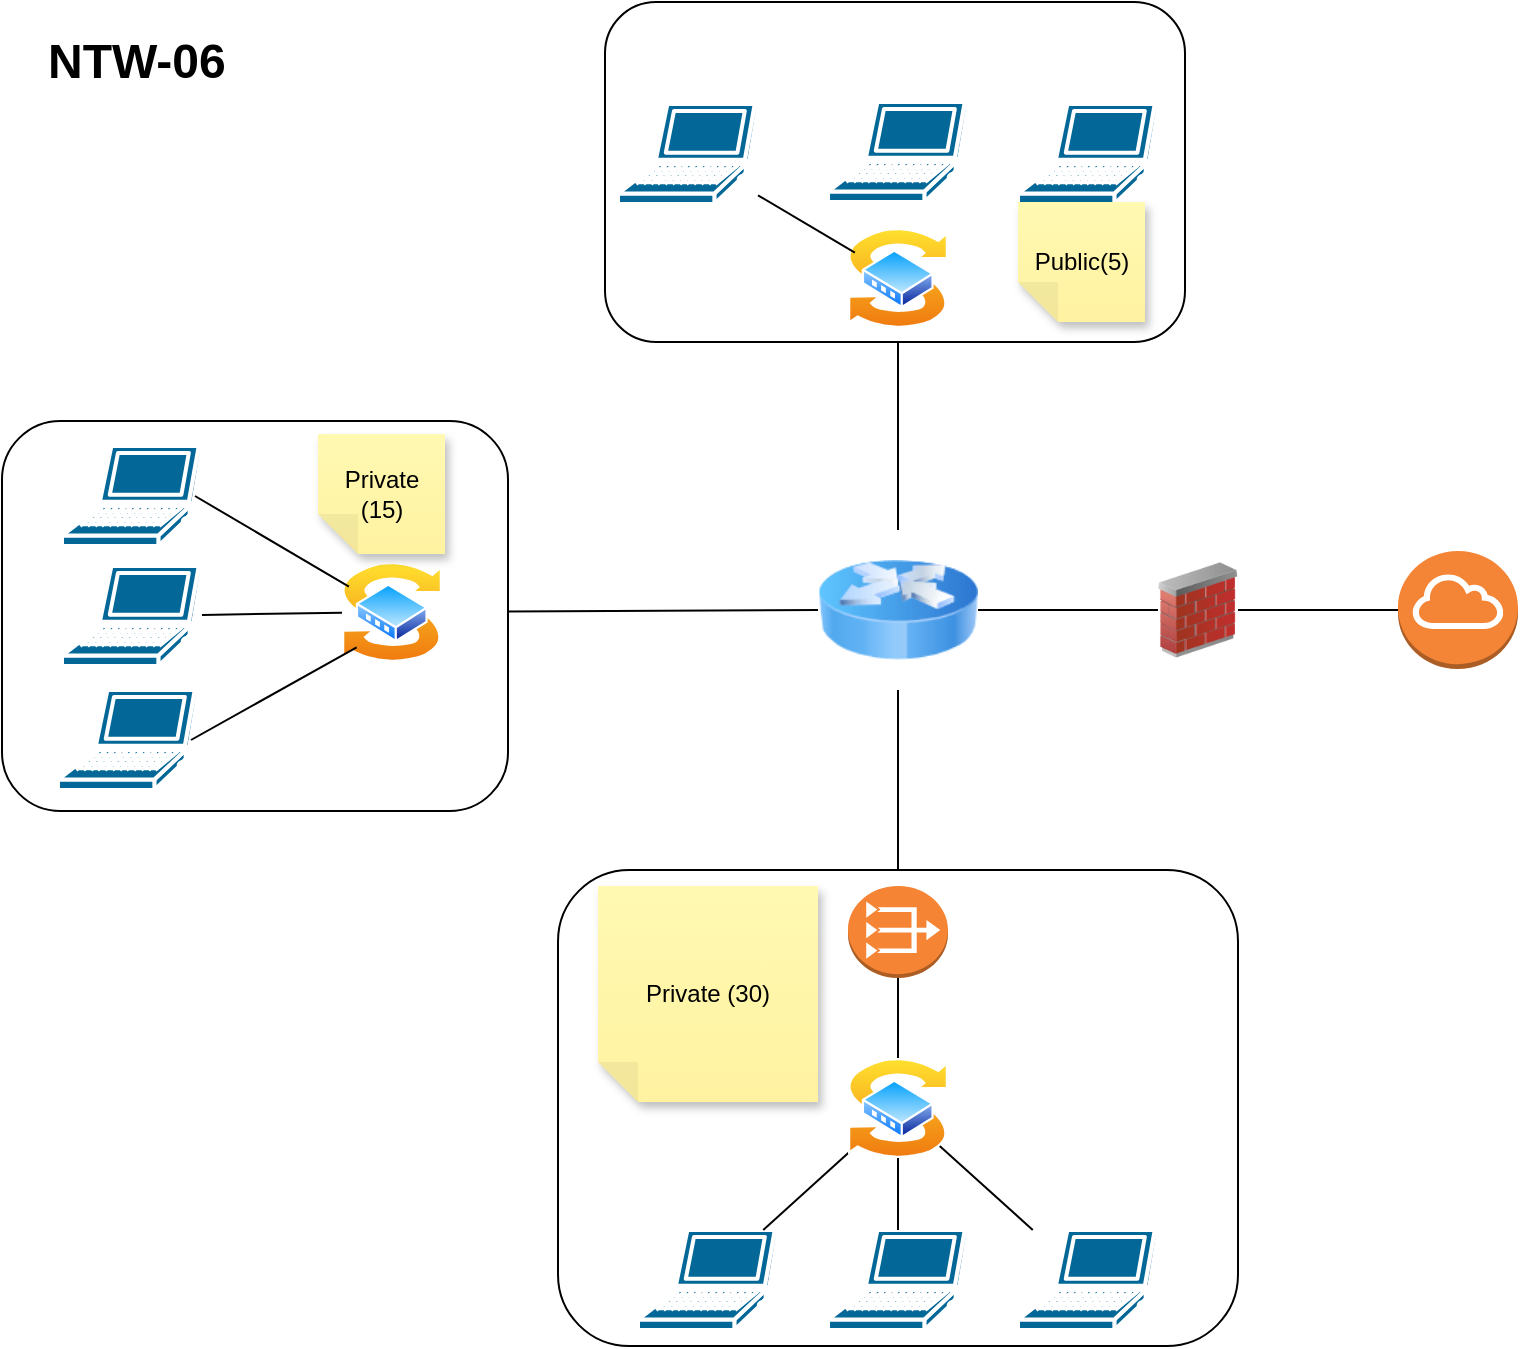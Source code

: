 <mxfile version="21.1.8" type="github">
  <diagram name="Pagina-1" id="6JUquj071dppgk3kZcf5">
    <mxGraphModel dx="1530" dy="643" grid="1" gridSize="10" guides="1" tooltips="1" connect="1" arrows="1" fold="1" page="1" pageScale="1" pageWidth="827" pageHeight="1169" math="0" shadow="0">
      <root>
        <mxCell id="0" />
        <mxCell id="1" parent="0" />
        <mxCell id="U18qOftS7bFx01JsZrya-1" value="" style="image;html=1;image=img/lib/clip_art/networking/Router_Icon_128x128.png" parent="1" vertex="1">
          <mxGeometry x="430" y="324" width="80" height="80" as="geometry" />
        </mxCell>
        <mxCell id="U18qOftS7bFx01JsZrya-8" value="" style="endArrow=none;html=1;rounded=0;entryX=0;entryY=0.5;entryDx=0;entryDy=0;" parent="1" source="U18qOftS7bFx01JsZrya-5" target="U18qOftS7bFx01JsZrya-1" edge="1">
          <mxGeometry width="50" height="50" relative="1" as="geometry">
            <mxPoint x="242.0" y="364" as="sourcePoint" />
            <mxPoint x="500" y="344" as="targetPoint" />
          </mxGeometry>
        </mxCell>
        <mxCell id="U18qOftS7bFx01JsZrya-9" value="" style="endArrow=none;html=1;rounded=0;" parent="1" source="U18qOftS7bFx01JsZrya-1" target="U18qOftS7bFx01JsZrya-3" edge="1">
          <mxGeometry width="50" height="50" relative="1" as="geometry">
            <mxPoint x="450" y="394" as="sourcePoint" />
            <mxPoint x="500" y="344" as="targetPoint" />
          </mxGeometry>
        </mxCell>
        <mxCell id="U18qOftS7bFx01JsZrya-12" value="" style="endArrow=none;html=1;rounded=0;" parent="1" source="U18qOftS7bFx01JsZrya-39" target="U18qOftS7bFx01JsZrya-1" edge="1">
          <mxGeometry width="50" height="50" relative="1" as="geometry">
            <mxPoint x="450" y="394" as="sourcePoint" />
            <mxPoint x="500" y="344" as="targetPoint" />
          </mxGeometry>
        </mxCell>
        <mxCell id="U18qOftS7bFx01JsZrya-23" value="" style="endArrow=none;html=1;rounded=0;" parent="1" target="U18qOftS7bFx01JsZrya-22" edge="1">
          <mxGeometry width="50" height="50" relative="1" as="geometry">
            <mxPoint x="470" y="196" as="sourcePoint" />
            <mxPoint x="410" y="167" as="targetPoint" />
          </mxGeometry>
        </mxCell>
        <mxCell id="U18qOftS7bFx01JsZrya-24" value="" style="endArrow=none;html=1;rounded=0;" parent="1" target="U18qOftS7bFx01JsZrya-15" edge="1">
          <mxGeometry width="50" height="50" relative="1" as="geometry">
            <mxPoint x="470" y="191" as="sourcePoint" />
            <mxPoint x="420" y="177" as="targetPoint" />
          </mxGeometry>
        </mxCell>
        <mxCell id="U18qOftS7bFx01JsZrya-31" value="" style="outlineConnect=0;dashed=0;verticalLabelPosition=bottom;verticalAlign=top;align=center;html=1;shape=mxgraph.aws3.internet_gateway;fillColor=#F58536;gradientColor=none;" parent="1" vertex="1">
          <mxGeometry x="720" y="334.5" width="60" height="59" as="geometry" />
        </mxCell>
        <mxCell id="U18qOftS7bFx01JsZrya-32" value="" style="endArrow=none;html=1;rounded=0;" parent="1" source="U18qOftS7bFx01JsZrya-6" target="U18qOftS7bFx01JsZrya-31" edge="1">
          <mxGeometry width="50" height="50" relative="1" as="geometry">
            <mxPoint x="550" y="400" as="sourcePoint" />
            <mxPoint x="600" y="350" as="targetPoint" />
          </mxGeometry>
        </mxCell>
        <mxCell id="U18qOftS7bFx01JsZrya-34" value="" style="endArrow=none;html=1;rounded=0;" parent="1" source="U18qOftS7bFx01JsZrya-1" target="U18qOftS7bFx01JsZrya-6" edge="1">
          <mxGeometry width="50" height="50" relative="1" as="geometry">
            <mxPoint x="510" y="364" as="sourcePoint" />
            <mxPoint x="650" y="364" as="targetPoint" />
          </mxGeometry>
        </mxCell>
        <mxCell id="U18qOftS7bFx01JsZrya-6" value="" style="image;html=1;image=img/lib/clip_art/networking/Firewall_02_128x128.png" parent="1" vertex="1">
          <mxGeometry x="600" y="339" width="40" height="50" as="geometry" />
        </mxCell>
        <mxCell id="U18qOftS7bFx01JsZrya-44" value="" style="group" parent="1" vertex="1" connectable="0">
          <mxGeometry x="293.5" y="60" width="346.5" height="170" as="geometry" />
        </mxCell>
        <mxCell id="U18qOftS7bFx01JsZrya-33" value="" style="rounded=1;whiteSpace=wrap;html=1;" parent="U18qOftS7bFx01JsZrya-44" vertex="1">
          <mxGeometry x="30" width="290" height="170" as="geometry" />
        </mxCell>
        <mxCell id="U18qOftS7bFx01JsZrya-3" value="" style="image;aspect=fixed;perimeter=ellipsePerimeter;html=1;align=center;shadow=0;dashed=0;spacingTop=3;image=img/lib/active_directory/switch.svg;" parent="U18qOftS7bFx01JsZrya-44" vertex="1">
          <mxGeometry x="151.5" y="113" width="50" height="50" as="geometry" />
        </mxCell>
        <mxCell id="U18qOftS7bFx01JsZrya-15" value="" style="shape=mxgraph.cisco.computers_and_peripherals.laptop;html=1;pointerEvents=1;dashed=0;fillColor=#036897;strokeColor=#ffffff;strokeWidth=2;verticalLabelPosition=bottom;verticalAlign=top;align=center;outlineConnect=0;" parent="U18qOftS7bFx01JsZrya-44" vertex="1">
          <mxGeometry x="236.5" y="51" width="70" height="50" as="geometry" />
        </mxCell>
        <mxCell id="U18qOftS7bFx01JsZrya-16" value="" style="shape=mxgraph.cisco.computers_and_peripherals.laptop;html=1;pointerEvents=1;dashed=0;fillColor=#036897;strokeColor=#ffffff;strokeWidth=2;verticalLabelPosition=bottom;verticalAlign=top;align=center;outlineConnect=0;movable=0;resizable=0;rotatable=0;deletable=0;editable=0;locked=1;connectable=0;" parent="U18qOftS7bFx01JsZrya-44" vertex="1">
          <mxGeometry x="36.5" y="51" width="70" height="50" as="geometry" />
        </mxCell>
        <mxCell id="U18qOftS7bFx01JsZrya-22" value="" style="shape=mxgraph.cisco.computers_and_peripherals.laptop;html=1;pointerEvents=1;dashed=0;fillColor=#036897;strokeColor=#ffffff;strokeWidth=2;verticalLabelPosition=bottom;verticalAlign=top;align=center;outlineConnect=0;" parent="U18qOftS7bFx01JsZrya-44" vertex="1">
          <mxGeometry x="141.5" y="50" width="70" height="50" as="geometry" />
        </mxCell>
        <mxCell id="U18qOftS7bFx01JsZrya-21" value="" style="endArrow=none;html=1;rounded=0;" parent="U18qOftS7bFx01JsZrya-44" source="U18qOftS7bFx01JsZrya-3" target="U18qOftS7bFx01JsZrya-16" edge="1">
          <mxGeometry width="50" height="50" relative="1" as="geometry">
            <mxPoint x="370" y="231" as="sourcePoint" />
            <mxPoint x="420" y="181" as="targetPoint" />
          </mxGeometry>
        </mxCell>
        <mxCell id="U18qOftS7bFx01JsZrya-46" value="Public(5)" style="shape=note;whiteSpace=wrap;html=1;backgroundOutline=1;fontColor=#000000;darkOpacity=0.05;fillColor=#FFF9B2;strokeColor=none;fillStyle=solid;direction=west;gradientDirection=north;gradientColor=#FFF2A1;shadow=1;size=20;pointerEvents=1;" parent="U18qOftS7bFx01JsZrya-44" vertex="1">
          <mxGeometry x="236.5" y="100" width="63.5" height="60" as="geometry" />
        </mxCell>
        <mxCell id="U18qOftS7bFx01JsZrya-36" value="" style="rounded=1;whiteSpace=wrap;html=1;movable=1;resizable=1;rotatable=1;deletable=1;editable=1;locked=0;connectable=1;" parent="1" vertex="1">
          <mxGeometry x="300" y="494" width="340" height="238" as="geometry" />
        </mxCell>
        <mxCell id="U18qOftS7bFx01JsZrya-37" value="" style="group" parent="1" vertex="1" connectable="0">
          <mxGeometry x="340" y="674" width="260" height="50" as="geometry" />
        </mxCell>
        <mxCell id="U18qOftS7bFx01JsZrya-17" value="" style="shape=mxgraph.cisco.computers_and_peripherals.laptop;html=1;pointerEvents=1;dashed=0;fillColor=#036897;strokeColor=#ffffff;strokeWidth=2;verticalLabelPosition=bottom;verticalAlign=top;align=center;outlineConnect=0;" parent="U18qOftS7bFx01JsZrya-37" vertex="1">
          <mxGeometry x="190" width="70" height="50" as="geometry" />
        </mxCell>
        <mxCell id="U18qOftS7bFx01JsZrya-19" value="" style="shape=mxgraph.cisco.computers_and_peripherals.laptop;html=1;pointerEvents=1;dashed=0;fillColor=#036897;strokeColor=#ffffff;strokeWidth=2;verticalLabelPosition=bottom;verticalAlign=top;align=center;outlineConnect=0;" parent="U18qOftS7bFx01JsZrya-37" vertex="1">
          <mxGeometry width="70" height="50" as="geometry" />
        </mxCell>
        <mxCell id="U18qOftS7bFx01JsZrya-20" value="" style="shape=mxgraph.cisco.computers_and_peripherals.laptop;html=1;pointerEvents=1;dashed=0;fillColor=#036897;strokeColor=#ffffff;strokeWidth=2;verticalLabelPosition=bottom;verticalAlign=top;align=center;outlineConnect=0;" parent="U18qOftS7bFx01JsZrya-37" vertex="1">
          <mxGeometry x="95" width="70" height="50" as="geometry" />
        </mxCell>
        <mxCell id="U18qOftS7bFx01JsZrya-30" value="" style="endArrow=none;html=1;rounded=0;" parent="1" source="U18qOftS7bFx01JsZrya-4" target="U18qOftS7bFx01JsZrya-17" edge="1">
          <mxGeometry width="50" height="50" relative="1" as="geometry">
            <mxPoint x="710" y="863" as="sourcePoint" />
            <mxPoint x="760" y="813" as="targetPoint" />
          </mxGeometry>
        </mxCell>
        <mxCell id="U18qOftS7bFx01JsZrya-28" value="" style="endArrow=none;html=1;rounded=0;" parent="1" source="U18qOftS7bFx01JsZrya-19" target="U18qOftS7bFx01JsZrya-4" edge="1">
          <mxGeometry width="50" height="50" relative="1" as="geometry">
            <mxPoint x="710" y="863" as="sourcePoint" />
            <mxPoint x="760" y="813" as="targetPoint" />
          </mxGeometry>
        </mxCell>
        <mxCell id="U18qOftS7bFx01JsZrya-29" value="" style="endArrow=none;html=1;rounded=0;" parent="1" source="U18qOftS7bFx01JsZrya-20" target="U18qOftS7bFx01JsZrya-4" edge="1">
          <mxGeometry width="50" height="50" relative="1" as="geometry">
            <mxPoint x="710" y="863" as="sourcePoint" />
            <mxPoint x="760" y="813" as="targetPoint" />
          </mxGeometry>
        </mxCell>
        <mxCell id="U18qOftS7bFx01JsZrya-45" value="" style="group" parent="1" vertex="1" connectable="0">
          <mxGeometry x="445" y="502" width="50" height="136" as="geometry" />
        </mxCell>
        <mxCell id="U18qOftS7bFx01JsZrya-4" value="" style="image;aspect=fixed;perimeter=ellipsePerimeter;html=1;align=center;shadow=0;dashed=0;spacingTop=3;image=img/lib/active_directory/switch.svg;" parent="U18qOftS7bFx01JsZrya-45" vertex="1">
          <mxGeometry y="86" width="50" height="50" as="geometry" />
        </mxCell>
        <mxCell id="U18qOftS7bFx01JsZrya-39" value="" style="outlineConnect=0;dashed=0;verticalLabelPosition=bottom;verticalAlign=top;align=center;html=1;shape=mxgraph.aws3.vpc_nat_gateway;fillColor=#F58534;gradientColor=none;" parent="U18qOftS7bFx01JsZrya-45" vertex="1">
          <mxGeometry width="50" height="46" as="geometry" />
        </mxCell>
        <mxCell id="U18qOftS7bFx01JsZrya-38" value="" style="endArrow=none;html=1;rounded=0;" parent="U18qOftS7bFx01JsZrya-45" source="U18qOftS7bFx01JsZrya-4" target="U18qOftS7bFx01JsZrya-39" edge="1">
          <mxGeometry width="50" height="50" relative="1" as="geometry">
            <mxPoint x="810" y="942" as="sourcePoint" />
            <mxPoint x="810" y="806" as="targetPoint" />
          </mxGeometry>
        </mxCell>
        <mxCell id="U18qOftS7bFx01JsZrya-48" value="Private (30)" style="shape=note;whiteSpace=wrap;html=1;backgroundOutline=1;fontColor=#000000;darkOpacity=0.05;fillColor=#FFF9B2;strokeColor=none;fillStyle=solid;direction=west;gradientDirection=north;gradientColor=#FFF2A1;shadow=1;size=20;pointerEvents=1;" parent="1" vertex="1">
          <mxGeometry x="320" y="502" width="110" height="108" as="geometry" />
        </mxCell>
        <mxCell id="U18qOftS7bFx01JsZrya-49" value="&lt;h1&gt;NTW-06&lt;/h1&gt;&lt;div&gt;&lt;br&gt;&lt;/div&gt;" style="text;html=1;strokeColor=none;fillColor=none;spacing=5;spacingTop=-20;whiteSpace=wrap;overflow=hidden;rounded=0;" parent="1" vertex="1">
          <mxGeometry x="40" y="70" width="110" height="30" as="geometry" />
        </mxCell>
        <mxCell id="U18qOftS7bFx01JsZrya-42" value="" style="group;movable=1;resizable=1;rotatable=1;deletable=1;editable=1;locked=0;connectable=1;" parent="1" vertex="1" connectable="0">
          <mxGeometry x="52" y="282" width="223" height="185" as="geometry" />
        </mxCell>
        <mxCell id="U18qOftS7bFx01JsZrya-35" value="" style="rounded=1;whiteSpace=wrap;html=1;movable=1;resizable=1;rotatable=1;deletable=1;editable=1;locked=0;connectable=1;" parent="U18qOftS7bFx01JsZrya-42" vertex="1">
          <mxGeometry x="-30" y="-12.5" width="253" height="195" as="geometry" />
        </mxCell>
        <mxCell id="U18qOftS7bFx01JsZrya-18" value="" style="shape=mxgraph.cisco.computers_and_peripherals.laptop;html=1;pointerEvents=1;dashed=0;fillColor=#036897;strokeColor=#ffffff;strokeWidth=2;verticalLabelPosition=bottom;verticalAlign=top;align=center;outlineConnect=0;movable=1;resizable=1;rotatable=1;deletable=1;editable=1;locked=0;connectable=1;" parent="U18qOftS7bFx01JsZrya-42" vertex="1">
          <mxGeometry width="70" height="50" as="geometry" />
        </mxCell>
        <mxCell id="U18qOftS7bFx01JsZrya-5" value="" style="image;aspect=fixed;perimeter=ellipsePerimeter;html=1;align=center;shadow=0;dashed=0;spacingTop=3;image=img/lib/active_directory/switch.svg;movable=1;resizable=1;rotatable=1;deletable=1;editable=1;locked=0;connectable=1;" parent="U18qOftS7bFx01JsZrya-42" vertex="1">
          <mxGeometry x="140" y="58" width="50" height="50" as="geometry" />
        </mxCell>
        <mxCell id="U18qOftS7bFx01JsZrya-13" value="" style="shape=mxgraph.cisco.computers_and_peripherals.laptop;html=1;pointerEvents=1;dashed=0;fillColor=#036897;strokeColor=#ffffff;strokeWidth=2;verticalLabelPosition=bottom;verticalAlign=top;align=center;outlineConnect=0;movable=1;resizable=1;rotatable=1;deletable=1;editable=1;locked=0;connectable=1;" parent="U18qOftS7bFx01JsZrya-42" vertex="1">
          <mxGeometry x="-2" y="122" width="70" height="50" as="geometry" />
        </mxCell>
        <mxCell id="U18qOftS7bFx01JsZrya-14" value="" style="shape=mxgraph.cisco.computers_and_peripherals.laptop;html=1;pointerEvents=1;dashed=0;fillColor=#036897;strokeColor=#ffffff;strokeWidth=2;verticalLabelPosition=bottom;verticalAlign=top;align=center;outlineConnect=0;movable=1;resizable=1;rotatable=1;deletable=1;editable=1;locked=0;connectable=1;" parent="U18qOftS7bFx01JsZrya-42" vertex="1">
          <mxGeometry y="60" width="70" height="50" as="geometry" />
        </mxCell>
        <mxCell id="U18qOftS7bFx01JsZrya-27" value="" style="endArrow=none;html=1;rounded=0;exitX=0.95;exitY=0.5;exitDx=0;exitDy=0;exitPerimeter=0;entryX=0;entryY=1;entryDx=0;entryDy=0;movable=1;resizable=1;rotatable=1;deletable=1;editable=1;locked=0;connectable=1;" parent="U18qOftS7bFx01JsZrya-42" source="U18qOftS7bFx01JsZrya-13" target="U18qOftS7bFx01JsZrya-5" edge="1">
          <mxGeometry width="50" height="50" relative="1" as="geometry">
            <mxPoint x="370" y="361" as="sourcePoint" />
            <mxPoint x="420" y="311" as="targetPoint" />
          </mxGeometry>
        </mxCell>
        <mxCell id="U18qOftS7bFx01JsZrya-25" value="" style="endArrow=none;html=1;rounded=0;entryX=0.95;entryY=0.5;entryDx=0;entryDy=0;entryPerimeter=0;movable=1;resizable=1;rotatable=1;deletable=1;editable=1;locked=0;connectable=1;" parent="U18qOftS7bFx01JsZrya-42" source="U18qOftS7bFx01JsZrya-5" target="U18qOftS7bFx01JsZrya-18" edge="1">
          <mxGeometry width="50" height="50" relative="1" as="geometry">
            <mxPoint x="228" y="80" as="sourcePoint" />
            <mxPoint x="368" y="80" as="targetPoint" />
          </mxGeometry>
        </mxCell>
        <mxCell id="WMR-u7DB_l0F9wGRh-JV-2" value="" style="endArrow=none;html=1;rounded=0;" parent="U18qOftS7bFx01JsZrya-42" source="U18qOftS7bFx01JsZrya-14" target="U18qOftS7bFx01JsZrya-5" edge="1">
          <mxGeometry width="50" height="50" relative="1" as="geometry">
            <mxPoint x="278" y="218" as="sourcePoint" />
            <mxPoint x="328" y="168" as="targetPoint" />
          </mxGeometry>
        </mxCell>
        <mxCell id="U18qOftS7bFx01JsZrya-47" value="Private (15)" style="shape=note;whiteSpace=wrap;html=1;backgroundOutline=1;fontColor=#000000;darkOpacity=0.05;fillColor=#FFF9B2;strokeColor=none;fillStyle=solid;direction=west;gradientDirection=north;gradientColor=#FFF2A1;shadow=1;size=20;pointerEvents=1;movable=1;resizable=1;rotatable=1;deletable=1;editable=1;locked=0;connectable=1;" parent="1" vertex="1">
          <mxGeometry x="180" y="276" width="63.5" height="60" as="geometry" />
        </mxCell>
      </root>
    </mxGraphModel>
  </diagram>
</mxfile>
